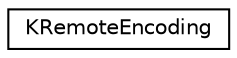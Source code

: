 digraph "Graphical Class Hierarchy"
{
  edge [fontname="Helvetica",fontsize="10",labelfontname="Helvetica",labelfontsize="10"];
  node [fontname="Helvetica",fontsize="10",shape=record];
  rankdir="LR";
  Node0 [label="KRemoteEncoding",height=0.2,width=0.4,color="black", fillcolor="white", style="filled",URL="$classKRemoteEncoding.html",tooltip="Allows encoding and decoding properly remote filenames into Unicode. "];
}
